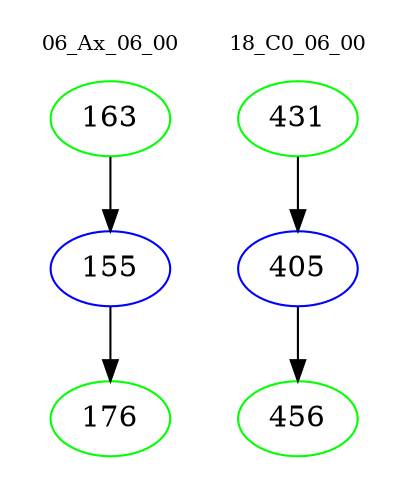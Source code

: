 digraph{
subgraph cluster_0 {
color = white
label = "06_Ax_06_00";
fontsize=10;
T0_163 [label="163", color="green"]
T0_163 -> T0_155 [color="black"]
T0_155 [label="155", color="blue"]
T0_155 -> T0_176 [color="black"]
T0_176 [label="176", color="green"]
}
subgraph cluster_1 {
color = white
label = "18_C0_06_00";
fontsize=10;
T1_431 [label="431", color="green"]
T1_431 -> T1_405 [color="black"]
T1_405 [label="405", color="blue"]
T1_405 -> T1_456 [color="black"]
T1_456 [label="456", color="green"]
}
}
